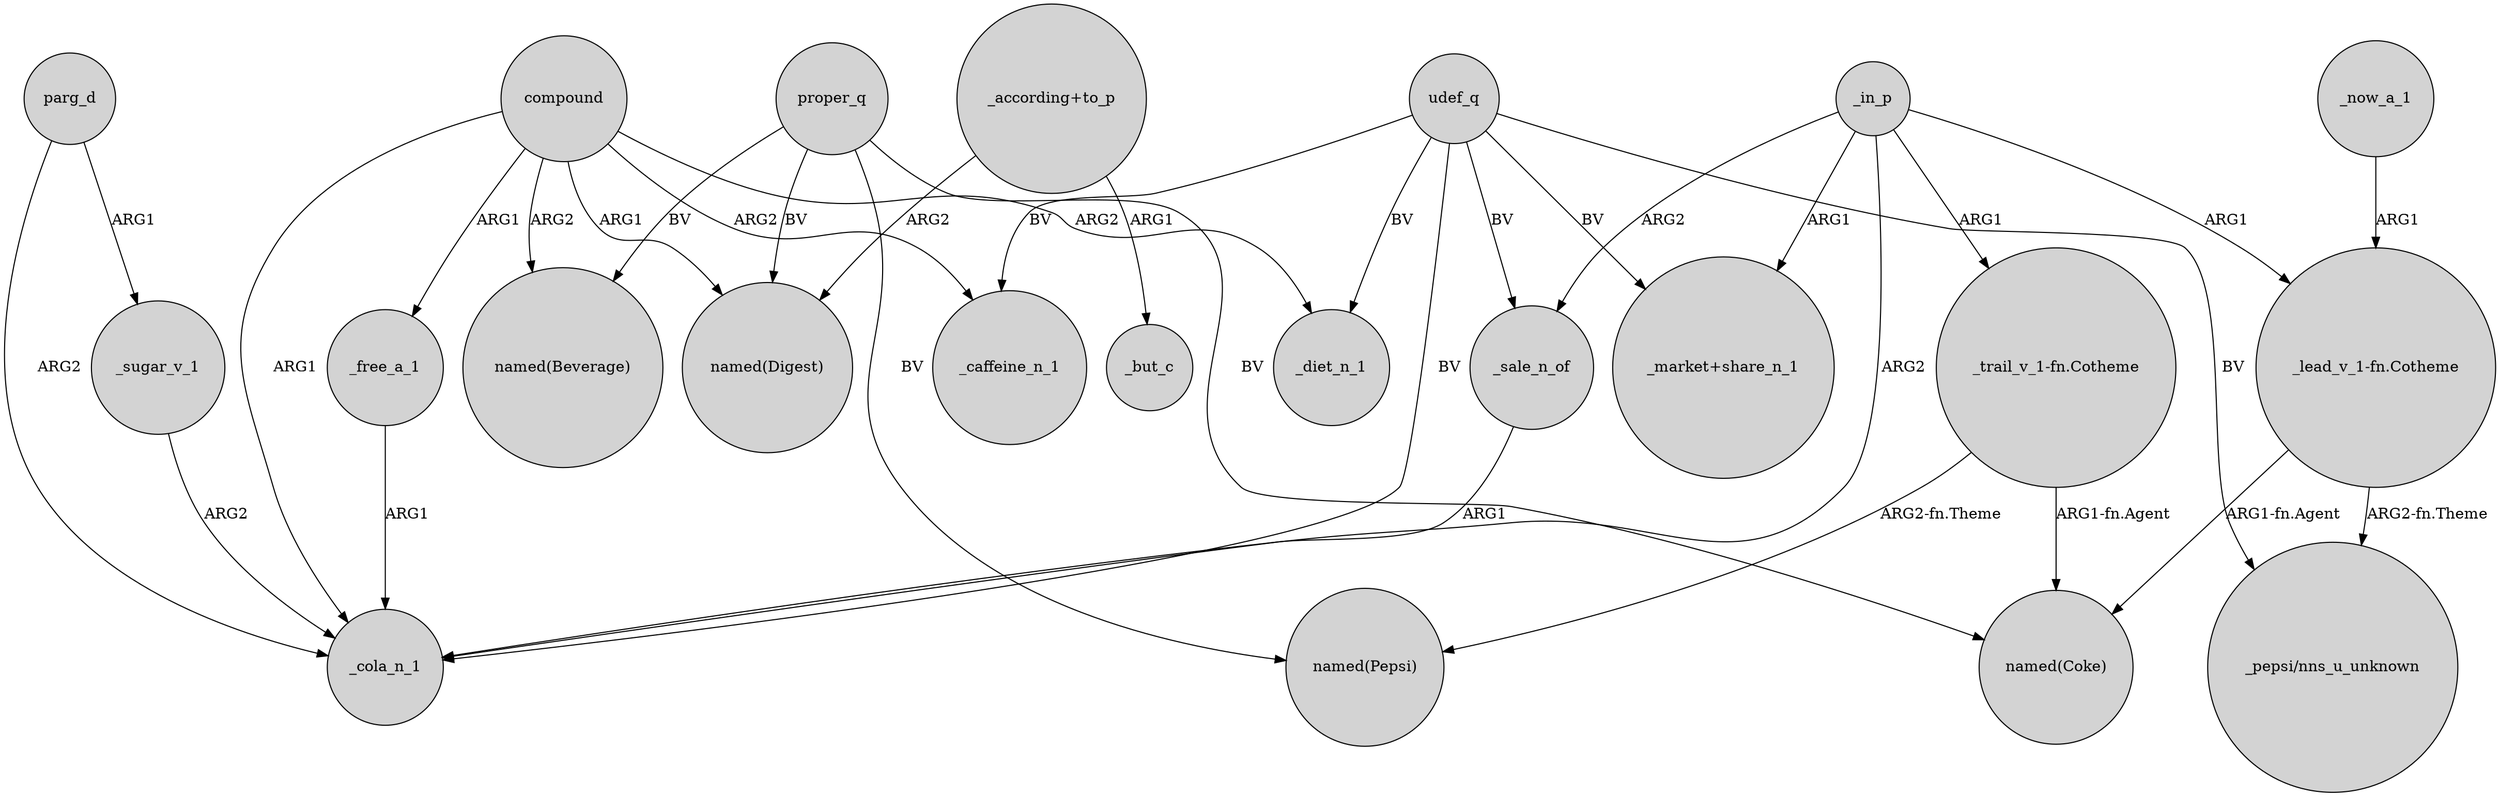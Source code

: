 digraph {
	node [shape=circle style=filled]
	"_lead_v_1-fn.Cotheme" -> "named(Coke)" [label="ARG1-fn.Agent"]
	udef_q -> _cola_n_1 [label=BV]
	compound -> "named(Digest)" [label=ARG1]
	udef_q -> "_market+share_n_1" [label=BV]
	compound -> _free_a_1 [label=ARG1]
	_in_p -> _cola_n_1 [label=ARG2]
	udef_q -> _caffeine_n_1 [label=BV]
	proper_q -> "named(Beverage)" [label=BV]
	compound -> _cola_n_1 [label=ARG1]
	udef_q -> _diet_n_1 [label=BV]
	proper_q -> "named(Coke)" [label=BV]
	proper_q -> "named(Pepsi)" [label=BV]
	_in_p -> _sale_n_of [label=ARG2]
	compound -> _caffeine_n_1 [label=ARG2]
	parg_d -> _sugar_v_1 [label=ARG1]
	_sugar_v_1 -> _cola_n_1 [label=ARG2]
	_now_a_1 -> "_lead_v_1-fn.Cotheme" [label=ARG1]
	"_according+to_p" -> _but_c [label=ARG1]
	_sale_n_of -> _cola_n_1 [label=ARG1]
	_in_p -> "_trail_v_1-fn.Cotheme" [label=ARG1]
	"_lead_v_1-fn.Cotheme" -> "_pepsi/nns_u_unknown" [label="ARG2-fn.Theme"]
	"_trail_v_1-fn.Cotheme" -> "named(Pepsi)" [label="ARG2-fn.Theme"]
	proper_q -> "named(Digest)" [label=BV]
	_in_p -> "_lead_v_1-fn.Cotheme" [label=ARG1]
	udef_q -> _sale_n_of [label=BV]
	udef_q -> "_pepsi/nns_u_unknown" [label=BV]
	_free_a_1 -> _cola_n_1 [label=ARG1]
	"_according+to_p" -> "named(Digest)" [label=ARG2]
	_in_p -> "_market+share_n_1" [label=ARG1]
	parg_d -> _cola_n_1 [label=ARG2]
	compound -> "named(Beverage)" [label=ARG2]
	"_trail_v_1-fn.Cotheme" -> "named(Coke)" [label="ARG1-fn.Agent"]
	compound -> _diet_n_1 [label=ARG2]
}
